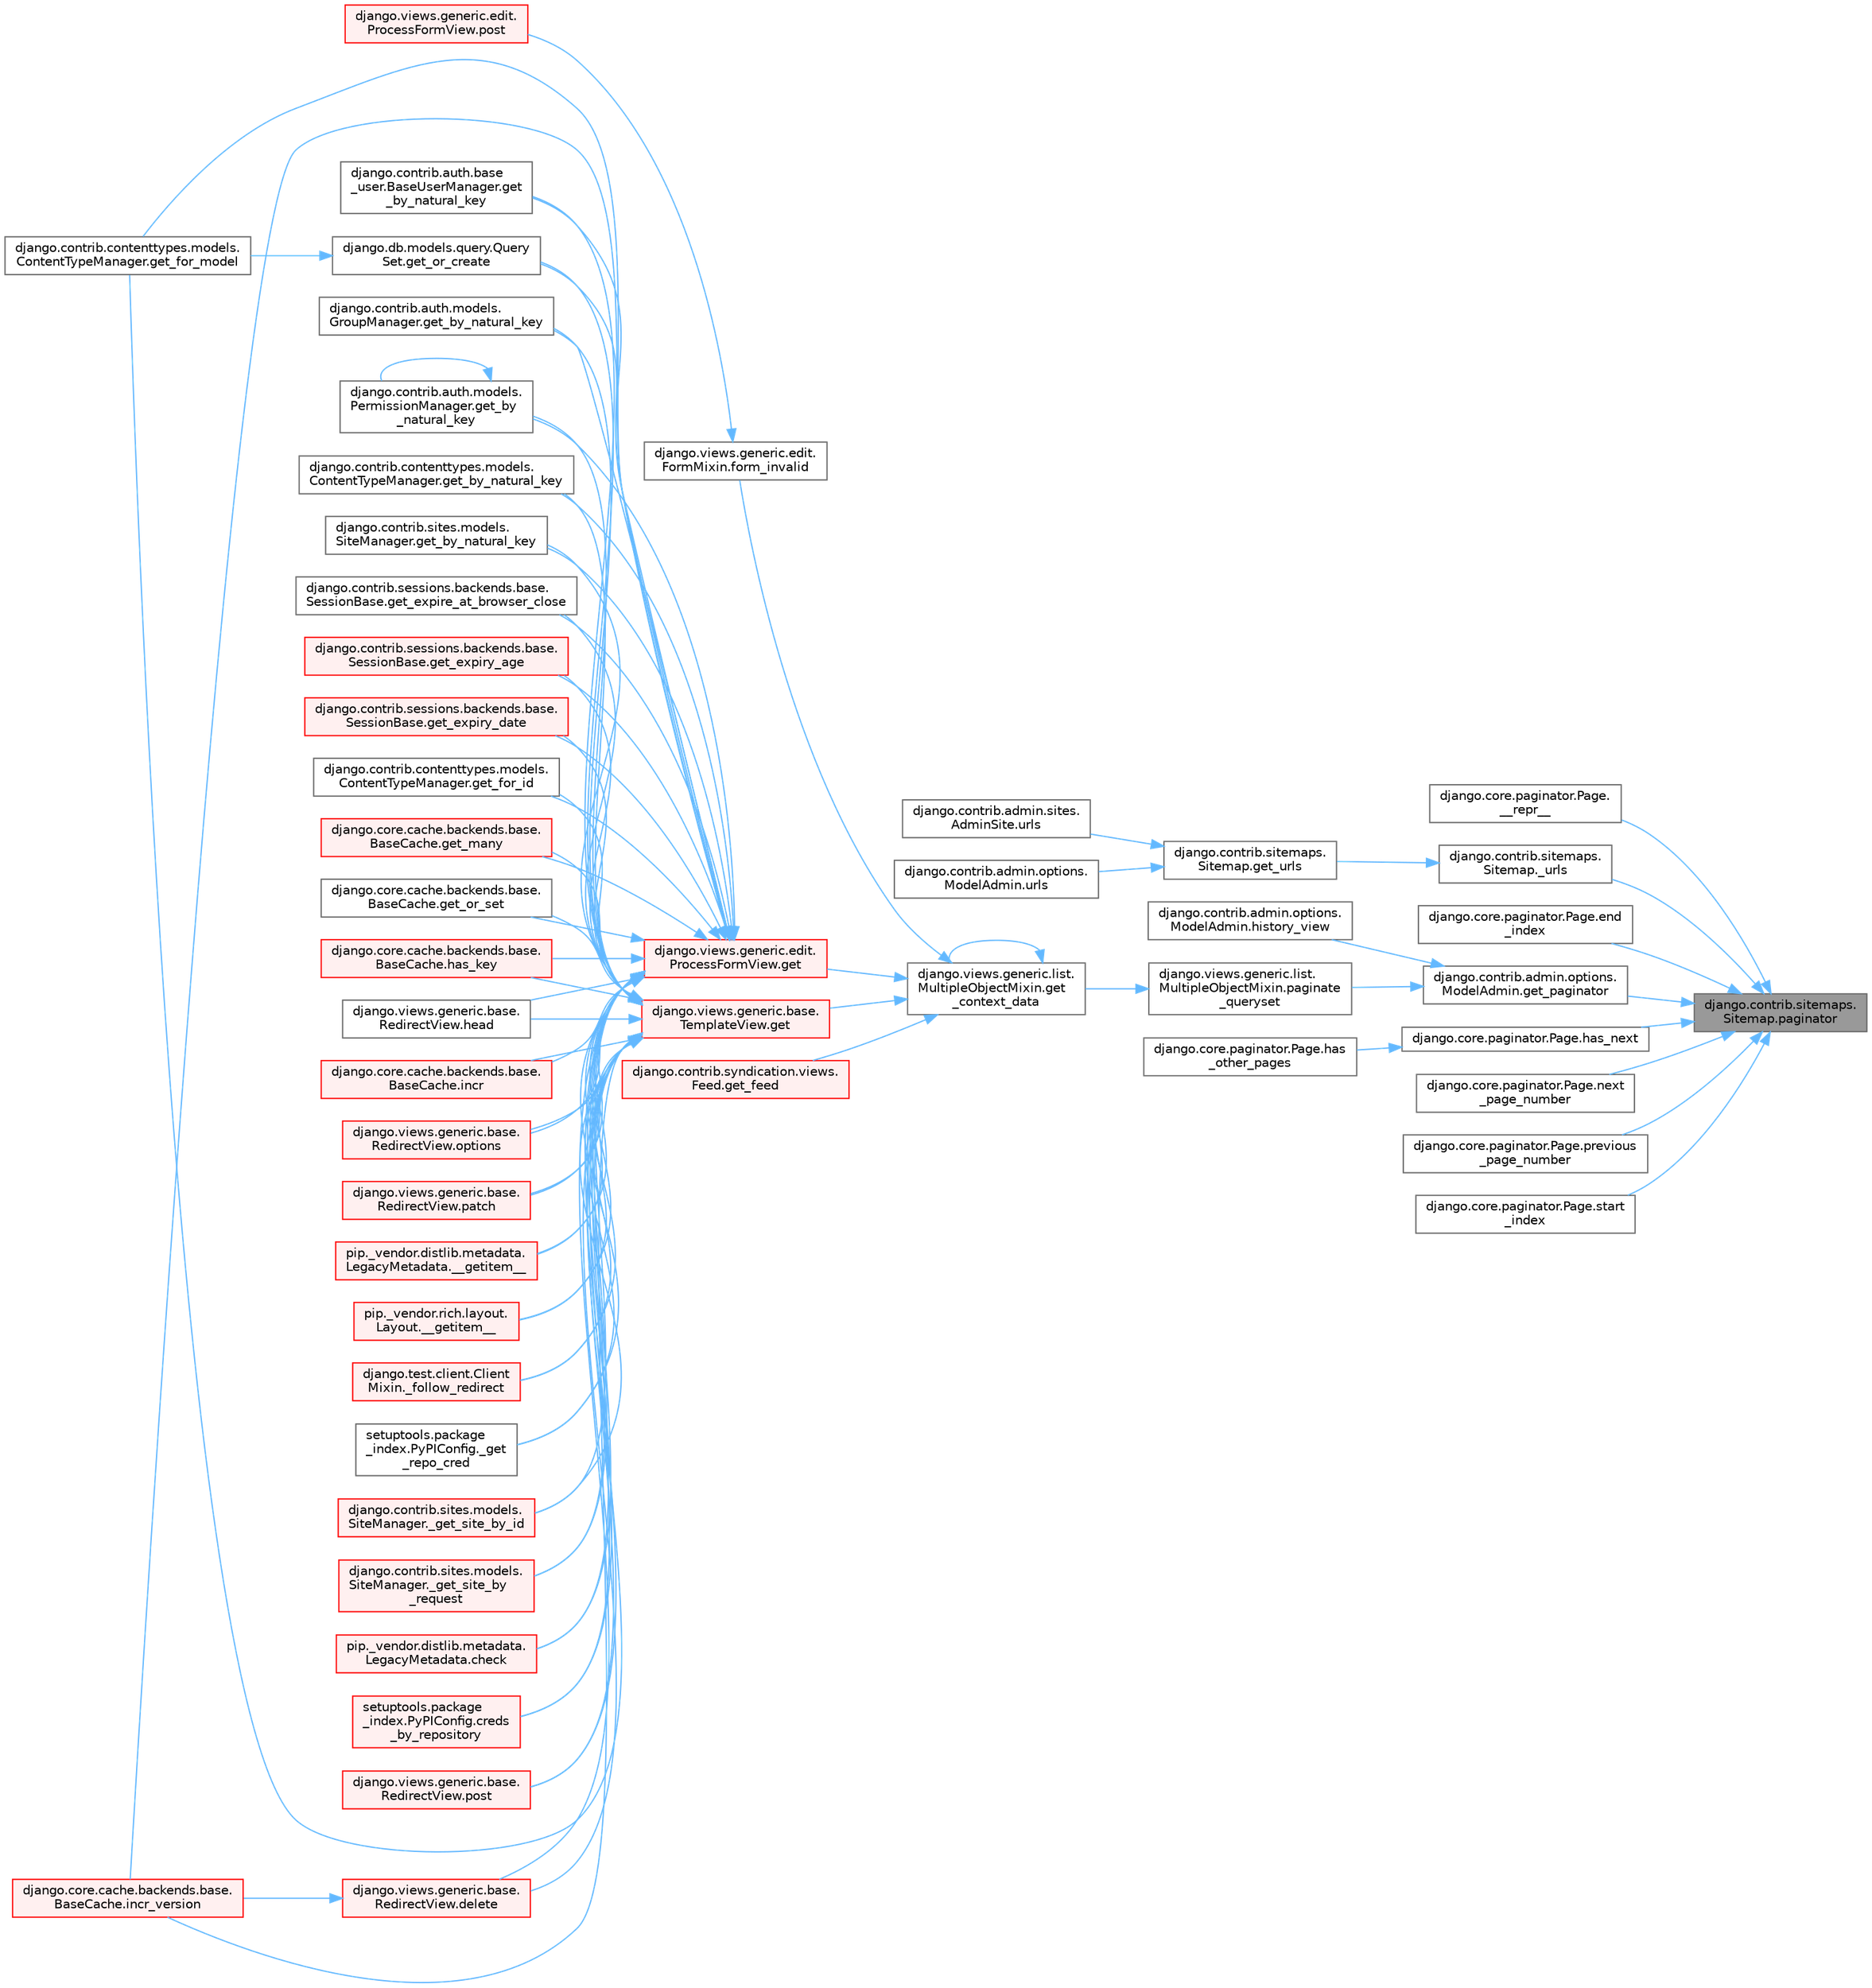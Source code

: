 digraph "django.contrib.sitemaps.Sitemap.paginator"
{
 // LATEX_PDF_SIZE
  bgcolor="transparent";
  edge [fontname=Helvetica,fontsize=10,labelfontname=Helvetica,labelfontsize=10];
  node [fontname=Helvetica,fontsize=10,shape=box,height=0.2,width=0.4];
  rankdir="RL";
  Node1 [id="Node000001",label="django.contrib.sitemaps.\lSitemap.paginator",height=0.2,width=0.4,color="gray40", fillcolor="grey60", style="filled", fontcolor="black",tooltip=" "];
  Node1 -> Node2 [id="edge1_Node000001_Node000002",dir="back",color="steelblue1",style="solid",tooltip=" "];
  Node2 [id="Node000002",label="django.core.paginator.Page.\l__repr__",height=0.2,width=0.4,color="grey40", fillcolor="white", style="filled",URL="$classdjango_1_1core_1_1paginator_1_1_page.html#a2cb262cee4d85f226bcf1d70e0b53cab",tooltip=" "];
  Node1 -> Node3 [id="edge2_Node000001_Node000003",dir="back",color="steelblue1",style="solid",tooltip=" "];
  Node3 [id="Node000003",label="django.contrib.sitemaps.\lSitemap._urls",height=0.2,width=0.4,color="grey40", fillcolor="white", style="filled",URL="$classdjango_1_1contrib_1_1sitemaps_1_1_sitemap.html#af9e8bf42e915324bc9040a1223a499e5",tooltip=" "];
  Node3 -> Node4 [id="edge3_Node000003_Node000004",dir="back",color="steelblue1",style="solid",tooltip=" "];
  Node4 [id="Node000004",label="django.contrib.sitemaps.\lSitemap.get_urls",height=0.2,width=0.4,color="grey40", fillcolor="white", style="filled",URL="$classdjango_1_1contrib_1_1sitemaps_1_1_sitemap.html#adf0582b6b190c92d1b65c14c97d464f2",tooltip=" "];
  Node4 -> Node5 [id="edge4_Node000004_Node000005",dir="back",color="steelblue1",style="solid",tooltip=" "];
  Node5 [id="Node000005",label="django.contrib.admin.options.\lModelAdmin.urls",height=0.2,width=0.4,color="grey40", fillcolor="white", style="filled",URL="$classdjango_1_1contrib_1_1admin_1_1options_1_1_model_admin.html#acb0acd66eaa0285cb84a9725337e0461",tooltip=" "];
  Node4 -> Node6 [id="edge5_Node000004_Node000006",dir="back",color="steelblue1",style="solid",tooltip=" "];
  Node6 [id="Node000006",label="django.contrib.admin.sites.\lAdminSite.urls",height=0.2,width=0.4,color="grey40", fillcolor="white", style="filled",URL="$classdjango_1_1contrib_1_1admin_1_1sites_1_1_admin_site.html#a5779602ab3f5e37505aa669f7e7d61d3",tooltip=" "];
  Node1 -> Node7 [id="edge6_Node000001_Node000007",dir="back",color="steelblue1",style="solid",tooltip=" "];
  Node7 [id="Node000007",label="django.core.paginator.Page.end\l_index",height=0.2,width=0.4,color="grey40", fillcolor="white", style="filled",URL="$classdjango_1_1core_1_1paginator_1_1_page.html#a52aea0acbbb6b7894924cb39dbe55ff6",tooltip=" "];
  Node1 -> Node8 [id="edge7_Node000001_Node000008",dir="back",color="steelblue1",style="solid",tooltip=" "];
  Node8 [id="Node000008",label="django.contrib.admin.options.\lModelAdmin.get_paginator",height=0.2,width=0.4,color="grey40", fillcolor="white", style="filled",URL="$classdjango_1_1contrib_1_1admin_1_1options_1_1_model_admin.html#af0baa800aefec17a85de91d1ec308c94",tooltip=" "];
  Node8 -> Node9 [id="edge8_Node000008_Node000009",dir="back",color="steelblue1",style="solid",tooltip=" "];
  Node9 [id="Node000009",label="django.contrib.admin.options.\lModelAdmin.history_view",height=0.2,width=0.4,color="grey40", fillcolor="white", style="filled",URL="$classdjango_1_1contrib_1_1admin_1_1options_1_1_model_admin.html#aaa87a68789f637fa6682c1daf2a4bda8",tooltip=" "];
  Node8 -> Node10 [id="edge9_Node000008_Node000010",dir="back",color="steelblue1",style="solid",tooltip=" "];
  Node10 [id="Node000010",label="django.views.generic.list.\lMultipleObjectMixin.paginate\l_queryset",height=0.2,width=0.4,color="grey40", fillcolor="white", style="filled",URL="$classdjango_1_1views_1_1generic_1_1list_1_1_multiple_object_mixin.html#a629d97db3e2fce953986e39c9e5b0f5a",tooltip=" "];
  Node10 -> Node11 [id="edge10_Node000010_Node000011",dir="back",color="steelblue1",style="solid",tooltip=" "];
  Node11 [id="Node000011",label="django.views.generic.list.\lMultipleObjectMixin.get\l_context_data",height=0.2,width=0.4,color="grey40", fillcolor="white", style="filled",URL="$classdjango_1_1views_1_1generic_1_1list_1_1_multiple_object_mixin.html#a10a1d27aca6a731b33b4b0bbcbdfd6f7",tooltip=" "];
  Node11 -> Node12 [id="edge11_Node000011_Node000012",dir="back",color="steelblue1",style="solid",tooltip=" "];
  Node12 [id="Node000012",label="django.views.generic.edit.\lFormMixin.form_invalid",height=0.2,width=0.4,color="grey40", fillcolor="white", style="filled",URL="$classdjango_1_1views_1_1generic_1_1edit_1_1_form_mixin.html#a3a9a5e20aa7819a6749c1ab36efb4936",tooltip=" "];
  Node12 -> Node13 [id="edge12_Node000012_Node000013",dir="back",color="steelblue1",style="solid",tooltip=" "];
  Node13 [id="Node000013",label="django.views.generic.edit.\lProcessFormView.post",height=0.2,width=0.4,color="red", fillcolor="#FFF0F0", style="filled",URL="$classdjango_1_1views_1_1generic_1_1edit_1_1_process_form_view.html#a6cf9ff8c9dd22e940a921672ddd1fa0e",tooltip=" "];
  Node11 -> Node19 [id="edge13_Node000011_Node000019",dir="back",color="steelblue1",style="solid",tooltip=" "];
  Node19 [id="Node000019",label="django.views.generic.base.\lTemplateView.get",height=0.2,width=0.4,color="red", fillcolor="#FFF0F0", style="filled",URL="$classdjango_1_1views_1_1generic_1_1base_1_1_template_view.html#a12232ec7fd058af76ce8c7af132ef915",tooltip=" "];
  Node19 -> Node20 [id="edge14_Node000019_Node000020",dir="back",color="steelblue1",style="solid",tooltip=" "];
  Node20 [id="Node000020",label="pip._vendor.distlib.metadata.\lLegacyMetadata.__getitem__",height=0.2,width=0.4,color="red", fillcolor="#FFF0F0", style="filled",URL="$classpip_1_1__vendor_1_1distlib_1_1metadata_1_1_legacy_metadata.html#a4bbfa90e12a85ff919edb328c979731c",tooltip=" "];
  Node19 -> Node22 [id="edge15_Node000019_Node000022",dir="back",color="steelblue1",style="solid",tooltip=" "];
  Node22 [id="Node000022",label="pip._vendor.rich.layout.\lLayout.__getitem__",height=0.2,width=0.4,color="red", fillcolor="#FFF0F0", style="filled",URL="$classpip_1_1__vendor_1_1rich_1_1layout_1_1_layout.html#add0ab2d771b738c1d8f491d5fc922238",tooltip=" "];
  Node19 -> Node23 [id="edge16_Node000019_Node000023",dir="back",color="steelblue1",style="solid",tooltip=" "];
  Node23 [id="Node000023",label="django.test.client.Client\lMixin._follow_redirect",height=0.2,width=0.4,color="red", fillcolor="#FFF0F0", style="filled",URL="$classdjango_1_1test_1_1client_1_1_client_mixin.html#a8ef9c674c0e06268a84a19666287c660",tooltip=" "];
  Node19 -> Node1795 [id="edge17_Node000019_Node001795",dir="back",color="steelblue1",style="solid",tooltip=" "];
  Node1795 [id="Node001795",label="setuptools.package\l_index.PyPIConfig._get\l_repo_cred",height=0.2,width=0.4,color="grey40", fillcolor="white", style="filled",URL="$classsetuptools_1_1package__index_1_1_py_p_i_config.html#ae131b3373b6208486cc5f156eaa7265a",tooltip=" "];
  Node19 -> Node1796 [id="edge18_Node000019_Node001796",dir="back",color="steelblue1",style="solid",tooltip=" "];
  Node1796 [id="Node001796",label="django.contrib.sites.models.\lSiteManager._get_site_by_id",height=0.2,width=0.4,color="red", fillcolor="#FFF0F0", style="filled",URL="$classdjango_1_1contrib_1_1sites_1_1models_1_1_site_manager.html#aa2caa86610079c1d43d51ecd4eeffdfd",tooltip=" "];
  Node19 -> Node1798 [id="edge19_Node000019_Node001798",dir="back",color="steelblue1",style="solid",tooltip=" "];
  Node1798 [id="Node001798",label="django.contrib.sites.models.\lSiteManager._get_site_by\l_request",height=0.2,width=0.4,color="red", fillcolor="#FFF0F0", style="filled",URL="$classdjango_1_1contrib_1_1sites_1_1models_1_1_site_manager.html#afe4ac1f1603e7bc2e95bd348c30e9d81",tooltip=" "];
  Node19 -> Node1799 [id="edge20_Node000019_Node001799",dir="back",color="steelblue1",style="solid",tooltip=" "];
  Node1799 [id="Node001799",label="pip._vendor.distlib.metadata.\lLegacyMetadata.check",height=0.2,width=0.4,color="red", fillcolor="#FFF0F0", style="filled",URL="$classpip_1_1__vendor_1_1distlib_1_1metadata_1_1_legacy_metadata.html#a9f3d75961911af2473c8092d354b3d85",tooltip=" "];
  Node19 -> Node1800 [id="edge21_Node000019_Node001800",dir="back",color="steelblue1",style="solid",tooltip=" "];
  Node1800 [id="Node001800",label="setuptools.package\l_index.PyPIConfig.creds\l_by_repository",height=0.2,width=0.4,color="red", fillcolor="#FFF0F0", style="filled",URL="$classsetuptools_1_1package__index_1_1_py_p_i_config.html#a277b3e89479d171582044b5f9eb920a0",tooltip=" "];
  Node19 -> Node1802 [id="edge22_Node000019_Node001802",dir="back",color="steelblue1",style="solid",tooltip=" "];
  Node1802 [id="Node001802",label="django.views.generic.base.\lRedirectView.delete",height=0.2,width=0.4,color="red", fillcolor="#FFF0F0", style="filled",URL="$classdjango_1_1views_1_1generic_1_1base_1_1_redirect_view.html#a7060a2e85ff141d1950dd42e436fb9f1",tooltip=" "];
  Node1802 -> Node522 [id="edge23_Node001802_Node000522",dir="back",color="steelblue1",style="solid",tooltip=" "];
  Node522 [id="Node000522",label="django.core.cache.backends.base.\lBaseCache.incr_version",height=0.2,width=0.4,color="red", fillcolor="#FFF0F0", style="filled",URL="$classdjango_1_1core_1_1cache_1_1backends_1_1base_1_1_base_cache.html#a3ac7d74ffcfca67e2afee86ecf858b34",tooltip=" "];
  Node19 -> Node1803 [id="edge24_Node000019_Node001803",dir="back",color="steelblue1",style="solid",tooltip=" "];
  Node1803 [id="Node001803",label="django.contrib.auth.base\l_user.BaseUserManager.get\l_by_natural_key",height=0.2,width=0.4,color="grey40", fillcolor="white", style="filled",URL="$classdjango_1_1contrib_1_1auth_1_1base__user_1_1_base_user_manager.html#a9e0cf0e3651ecbe163d9f87b076b0bf9",tooltip=" "];
  Node19 -> Node1804 [id="edge25_Node000019_Node001804",dir="back",color="steelblue1",style="solid",tooltip=" "];
  Node1804 [id="Node001804",label="django.contrib.auth.models.\lGroupManager.get_by_natural_key",height=0.2,width=0.4,color="grey40", fillcolor="white", style="filled",URL="$classdjango_1_1contrib_1_1auth_1_1models_1_1_group_manager.html#af57a9a2ac1ef277ef6f1956f9d25293e",tooltip=" "];
  Node19 -> Node1805 [id="edge26_Node000019_Node001805",dir="back",color="steelblue1",style="solid",tooltip=" "];
  Node1805 [id="Node001805",label="django.contrib.auth.models.\lPermissionManager.get_by\l_natural_key",height=0.2,width=0.4,color="grey40", fillcolor="white", style="filled",URL="$classdjango_1_1contrib_1_1auth_1_1models_1_1_permission_manager.html#a27621698d1bd2b3a2d73dbcd84db0cc3",tooltip=" "];
  Node1805 -> Node1805 [id="edge27_Node001805_Node001805",dir="back",color="steelblue1",style="solid",tooltip=" "];
  Node19 -> Node1806 [id="edge28_Node000019_Node001806",dir="back",color="steelblue1",style="solid",tooltip=" "];
  Node1806 [id="Node001806",label="django.contrib.contenttypes.models.\lContentTypeManager.get_by_natural_key",height=0.2,width=0.4,color="grey40", fillcolor="white", style="filled",URL="$classdjango_1_1contrib_1_1contenttypes_1_1models_1_1_content_type_manager.html#aa19a7b03514cc1871e322fd5aeb2ecbe",tooltip=" "];
  Node19 -> Node1807 [id="edge29_Node000019_Node001807",dir="back",color="steelblue1",style="solid",tooltip=" "];
  Node1807 [id="Node001807",label="django.contrib.sites.models.\lSiteManager.get_by_natural_key",height=0.2,width=0.4,color="grey40", fillcolor="white", style="filled",URL="$classdjango_1_1contrib_1_1sites_1_1models_1_1_site_manager.html#aeb05076243fd13bbdb7e1fe18794269c",tooltip=" "];
  Node19 -> Node1808 [id="edge30_Node000019_Node001808",dir="back",color="steelblue1",style="solid",tooltip=" "];
  Node1808 [id="Node001808",label="django.contrib.sessions.backends.base.\lSessionBase.get_expire_at_browser_close",height=0.2,width=0.4,color="grey40", fillcolor="white", style="filled",URL="$classdjango_1_1contrib_1_1sessions_1_1backends_1_1base_1_1_session_base.html#a84c6c4afda960d505a1b2a7d3f97d75f",tooltip=" "];
  Node19 -> Node1809 [id="edge31_Node000019_Node001809",dir="back",color="steelblue1",style="solid",tooltip=" "];
  Node1809 [id="Node001809",label="django.contrib.sessions.backends.base.\lSessionBase.get_expiry_age",height=0.2,width=0.4,color="red", fillcolor="#FFF0F0", style="filled",URL="$classdjango_1_1contrib_1_1sessions_1_1backends_1_1base_1_1_session_base.html#af853871a0f2af33b0fd38d04e9296e01",tooltip=" "];
  Node19 -> Node1810 [id="edge32_Node000019_Node001810",dir="back",color="steelblue1",style="solid",tooltip=" "];
  Node1810 [id="Node001810",label="django.contrib.sessions.backends.base.\lSessionBase.get_expiry_date",height=0.2,width=0.4,color="red", fillcolor="#FFF0F0", style="filled",URL="$classdjango_1_1contrib_1_1sessions_1_1backends_1_1base_1_1_session_base.html#af87a5a48ca86a64f795e97f3529df849",tooltip=" "];
  Node19 -> Node1812 [id="edge33_Node000019_Node001812",dir="back",color="steelblue1",style="solid",tooltip=" "];
  Node1812 [id="Node001812",label="django.contrib.contenttypes.models.\lContentTypeManager.get_for_id",height=0.2,width=0.4,color="grey40", fillcolor="white", style="filled",URL="$classdjango_1_1contrib_1_1contenttypes_1_1models_1_1_content_type_manager.html#a4f41aa06163cf8140d954a9d9ac0e99f",tooltip=" "];
  Node19 -> Node692 [id="edge34_Node000019_Node000692",dir="back",color="steelblue1",style="solid",tooltip=" "];
  Node692 [id="Node000692",label="django.contrib.contenttypes.models.\lContentTypeManager.get_for_model",height=0.2,width=0.4,color="grey40", fillcolor="white", style="filled",URL="$classdjango_1_1contrib_1_1contenttypes_1_1models_1_1_content_type_manager.html#a1b89bc07df6111e44f749d556f96a414",tooltip=" "];
  Node19 -> Node1813 [id="edge35_Node000019_Node001813",dir="back",color="steelblue1",style="solid",tooltip=" "];
  Node1813 [id="Node001813",label="django.core.cache.backends.base.\lBaseCache.get_many",height=0.2,width=0.4,color="red", fillcolor="#FFF0F0", style="filled",URL="$classdjango_1_1core_1_1cache_1_1backends_1_1base_1_1_base_cache.html#a1d156ab9ced75cecfa673cbee3ac9053",tooltip=" "];
  Node19 -> Node691 [id="edge36_Node000019_Node000691",dir="back",color="steelblue1",style="solid",tooltip=" "];
  Node691 [id="Node000691",label="django.db.models.query.Query\lSet.get_or_create",height=0.2,width=0.4,color="grey40", fillcolor="white", style="filled",URL="$classdjango_1_1db_1_1models_1_1query_1_1_query_set.html#a0f727927ec4d1b9f3087b831cc911c59",tooltip=" "];
  Node691 -> Node692 [id="edge37_Node000691_Node000692",dir="back",color="steelblue1",style="solid",tooltip=" "];
  Node19 -> Node707 [id="edge38_Node000019_Node000707",dir="back",color="steelblue1",style="solid",tooltip=" "];
  Node707 [id="Node000707",label="django.core.cache.backends.base.\lBaseCache.get_or_set",height=0.2,width=0.4,color="grey40", fillcolor="white", style="filled",URL="$classdjango_1_1core_1_1cache_1_1backends_1_1base_1_1_base_cache.html#ac478d532b4c2b74987f49ff8291e5343",tooltip=" "];
  Node19 -> Node1815 [id="edge39_Node000019_Node001815",dir="back",color="steelblue1",style="solid",tooltip=" "];
  Node1815 [id="Node001815",label="django.core.cache.backends.base.\lBaseCache.has_key",height=0.2,width=0.4,color="red", fillcolor="#FFF0F0", style="filled",URL="$classdjango_1_1core_1_1cache_1_1backends_1_1base_1_1_base_cache.html#a2d06a56d17661d63648e1ec13ae93d3b",tooltip=" "];
  Node19 -> Node1817 [id="edge40_Node000019_Node001817",dir="back",color="steelblue1",style="solid",tooltip=" "];
  Node1817 [id="Node001817",label="django.views.generic.base.\lRedirectView.head",height=0.2,width=0.4,color="grey40", fillcolor="white", style="filled",URL="$classdjango_1_1views_1_1generic_1_1base_1_1_redirect_view.html#a34f0a0a5fb94f117f4752789a8db216a",tooltip=" "];
  Node19 -> Node744 [id="edge41_Node000019_Node000744",dir="back",color="steelblue1",style="solid",tooltip=" "];
  Node744 [id="Node000744",label="django.core.cache.backends.base.\lBaseCache.incr",height=0.2,width=0.4,color="red", fillcolor="#FFF0F0", style="filled",URL="$classdjango_1_1core_1_1cache_1_1backends_1_1base_1_1_base_cache.html#ab502f06a18e16d3d1495fdf1dca28831",tooltip=" "];
  Node19 -> Node522 [id="edge42_Node000019_Node000522",dir="back",color="steelblue1",style="solid",tooltip=" "];
  Node19 -> Node1818 [id="edge43_Node000019_Node001818",dir="back",color="steelblue1",style="solid",tooltip=" "];
  Node1818 [id="Node001818",label="django.views.generic.base.\lRedirectView.options",height=0.2,width=0.4,color="red", fillcolor="#FFF0F0", style="filled",URL="$classdjango_1_1views_1_1generic_1_1base_1_1_redirect_view.html#a444de156c79647344c987295c47a76e1",tooltip=" "];
  Node19 -> Node1819 [id="edge44_Node000019_Node001819",dir="back",color="steelblue1",style="solid",tooltip=" "];
  Node1819 [id="Node001819",label="django.views.generic.base.\lRedirectView.patch",height=0.2,width=0.4,color="red", fillcolor="#FFF0F0", style="filled",URL="$classdjango_1_1views_1_1generic_1_1base_1_1_redirect_view.html#a1af0176656ad2642a86603a7f2efd6c8",tooltip=" "];
  Node19 -> Node1822 [id="edge45_Node000019_Node001822",dir="back",color="steelblue1",style="solid",tooltip=" "];
  Node1822 [id="Node001822",label="django.views.generic.base.\lRedirectView.post",height=0.2,width=0.4,color="red", fillcolor="#FFF0F0", style="filled",URL="$classdjango_1_1views_1_1generic_1_1base_1_1_redirect_view.html#a20f1374a926b81c739ea2672fbe38552",tooltip=" "];
  Node11 -> Node1893 [id="edge46_Node000011_Node001893",dir="back",color="steelblue1",style="solid",tooltip=" "];
  Node1893 [id="Node001893",label="django.views.generic.edit.\lProcessFormView.get",height=0.2,width=0.4,color="red", fillcolor="#FFF0F0", style="filled",URL="$classdjango_1_1views_1_1generic_1_1edit_1_1_process_form_view.html#af7def109918828469fd90c209d775e40",tooltip=" "];
  Node1893 -> Node20 [id="edge47_Node001893_Node000020",dir="back",color="steelblue1",style="solid",tooltip=" "];
  Node1893 -> Node22 [id="edge48_Node001893_Node000022",dir="back",color="steelblue1",style="solid",tooltip=" "];
  Node1893 -> Node23 [id="edge49_Node001893_Node000023",dir="back",color="steelblue1",style="solid",tooltip=" "];
  Node1893 -> Node1795 [id="edge50_Node001893_Node001795",dir="back",color="steelblue1",style="solid",tooltip=" "];
  Node1893 -> Node1796 [id="edge51_Node001893_Node001796",dir="back",color="steelblue1",style="solid",tooltip=" "];
  Node1893 -> Node1798 [id="edge52_Node001893_Node001798",dir="back",color="steelblue1",style="solid",tooltip=" "];
  Node1893 -> Node1799 [id="edge53_Node001893_Node001799",dir="back",color="steelblue1",style="solid",tooltip=" "];
  Node1893 -> Node1800 [id="edge54_Node001893_Node001800",dir="back",color="steelblue1",style="solid",tooltip=" "];
  Node1893 -> Node1802 [id="edge55_Node001893_Node001802",dir="back",color="steelblue1",style="solid",tooltip=" "];
  Node1893 -> Node1803 [id="edge56_Node001893_Node001803",dir="back",color="steelblue1",style="solid",tooltip=" "];
  Node1893 -> Node1804 [id="edge57_Node001893_Node001804",dir="back",color="steelblue1",style="solid",tooltip=" "];
  Node1893 -> Node1805 [id="edge58_Node001893_Node001805",dir="back",color="steelblue1",style="solid",tooltip=" "];
  Node1893 -> Node1806 [id="edge59_Node001893_Node001806",dir="back",color="steelblue1",style="solid",tooltip=" "];
  Node1893 -> Node1807 [id="edge60_Node001893_Node001807",dir="back",color="steelblue1",style="solid",tooltip=" "];
  Node1893 -> Node1808 [id="edge61_Node001893_Node001808",dir="back",color="steelblue1",style="solid",tooltip=" "];
  Node1893 -> Node1809 [id="edge62_Node001893_Node001809",dir="back",color="steelblue1",style="solid",tooltip=" "];
  Node1893 -> Node1810 [id="edge63_Node001893_Node001810",dir="back",color="steelblue1",style="solid",tooltip=" "];
  Node1893 -> Node1812 [id="edge64_Node001893_Node001812",dir="back",color="steelblue1",style="solid",tooltip=" "];
  Node1893 -> Node692 [id="edge65_Node001893_Node000692",dir="back",color="steelblue1",style="solid",tooltip=" "];
  Node1893 -> Node1813 [id="edge66_Node001893_Node001813",dir="back",color="steelblue1",style="solid",tooltip=" "];
  Node1893 -> Node691 [id="edge67_Node001893_Node000691",dir="back",color="steelblue1",style="solid",tooltip=" "];
  Node1893 -> Node707 [id="edge68_Node001893_Node000707",dir="back",color="steelblue1",style="solid",tooltip=" "];
  Node1893 -> Node1815 [id="edge69_Node001893_Node001815",dir="back",color="steelblue1",style="solid",tooltip=" "];
  Node1893 -> Node1817 [id="edge70_Node001893_Node001817",dir="back",color="steelblue1",style="solid",tooltip=" "];
  Node1893 -> Node744 [id="edge71_Node001893_Node000744",dir="back",color="steelblue1",style="solid",tooltip=" "];
  Node1893 -> Node522 [id="edge72_Node001893_Node000522",dir="back",color="steelblue1",style="solid",tooltip=" "];
  Node1893 -> Node1818 [id="edge73_Node001893_Node001818",dir="back",color="steelblue1",style="solid",tooltip=" "];
  Node1893 -> Node1819 [id="edge74_Node001893_Node001819",dir="back",color="steelblue1",style="solid",tooltip=" "];
  Node1893 -> Node1822 [id="edge75_Node001893_Node001822",dir="back",color="steelblue1",style="solid",tooltip=" "];
  Node11 -> Node11 [id="edge76_Node000011_Node000011",dir="back",color="steelblue1",style="solid",tooltip=" "];
  Node11 -> Node1894 [id="edge77_Node000011_Node001894",dir="back",color="steelblue1",style="solid",tooltip=" "];
  Node1894 [id="Node001894",label="django.contrib.syndication.views.\lFeed.get_feed",height=0.2,width=0.4,color="red", fillcolor="#FFF0F0", style="filled",URL="$classdjango_1_1contrib_1_1syndication_1_1views_1_1_feed.html#a22e9036857876e13966fd7f846ae909d",tooltip=" "];
  Node1 -> Node3182 [id="edge78_Node000001_Node003182",dir="back",color="steelblue1",style="solid",tooltip=" "];
  Node3182 [id="Node003182",label="django.core.paginator.Page.has_next",height=0.2,width=0.4,color="grey40", fillcolor="white", style="filled",URL="$classdjango_1_1core_1_1paginator_1_1_page.html#a181181bdc20e180301546b515cae63d2",tooltip=" "];
  Node3182 -> Node3183 [id="edge79_Node003182_Node003183",dir="back",color="steelblue1",style="solid",tooltip=" "];
  Node3183 [id="Node003183",label="django.core.paginator.Page.has\l_other_pages",height=0.2,width=0.4,color="grey40", fillcolor="white", style="filled",URL="$classdjango_1_1core_1_1paginator_1_1_page.html#acf193e25cc4f4bf32ca2230047b4587e",tooltip=" "];
  Node1 -> Node3184 [id="edge80_Node000001_Node003184",dir="back",color="steelblue1",style="solid",tooltip=" "];
  Node3184 [id="Node003184",label="django.core.paginator.Page.next\l_page_number",height=0.2,width=0.4,color="grey40", fillcolor="white", style="filled",URL="$classdjango_1_1core_1_1paginator_1_1_page.html#a6d7f2be65a590eeaaca9db7ce93fea38",tooltip=" "];
  Node1 -> Node3185 [id="edge81_Node000001_Node003185",dir="back",color="steelblue1",style="solid",tooltip=" "];
  Node3185 [id="Node003185",label="django.core.paginator.Page.previous\l_page_number",height=0.2,width=0.4,color="grey40", fillcolor="white", style="filled",URL="$classdjango_1_1core_1_1paginator_1_1_page.html#ae3c234c74fc19b3b4d81262f2b1f76b1",tooltip=" "];
  Node1 -> Node3186 [id="edge82_Node000001_Node003186",dir="back",color="steelblue1",style="solid",tooltip=" "];
  Node3186 [id="Node003186",label="django.core.paginator.Page.start\l_index",height=0.2,width=0.4,color="grey40", fillcolor="white", style="filled",URL="$classdjango_1_1core_1_1paginator_1_1_page.html#a67d53ba959e868b9d624ca667b1c3a2e",tooltip=" "];
}
